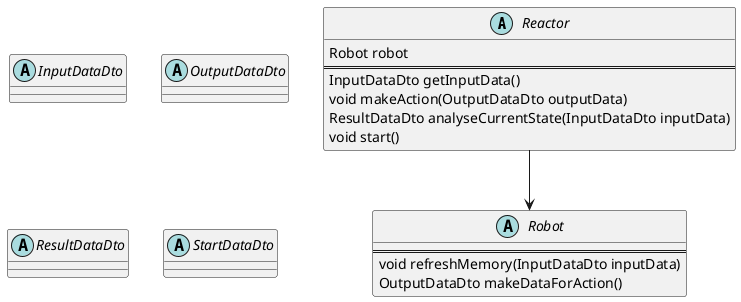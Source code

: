 @startuml

abstract class Reactor {
    Robot robot
    ==
    InputDataDto getInputData()
    void makeAction(OutputDataDto outputData)
    ResultDataDto analyseCurrentState(InputDataDto inputData)
    void start()
}

abstract class Robot{
    ==
    void refreshMemory(InputDataDto inputData)   
    OutputDataDto makeDataForAction()
}

abstract class InputDataDto {
}
abstract class OutputDataDto {
}
abstract class ResultDataDto {
}
abstract class StartDataDto {
}

Reactor --> Robot

@enduml
